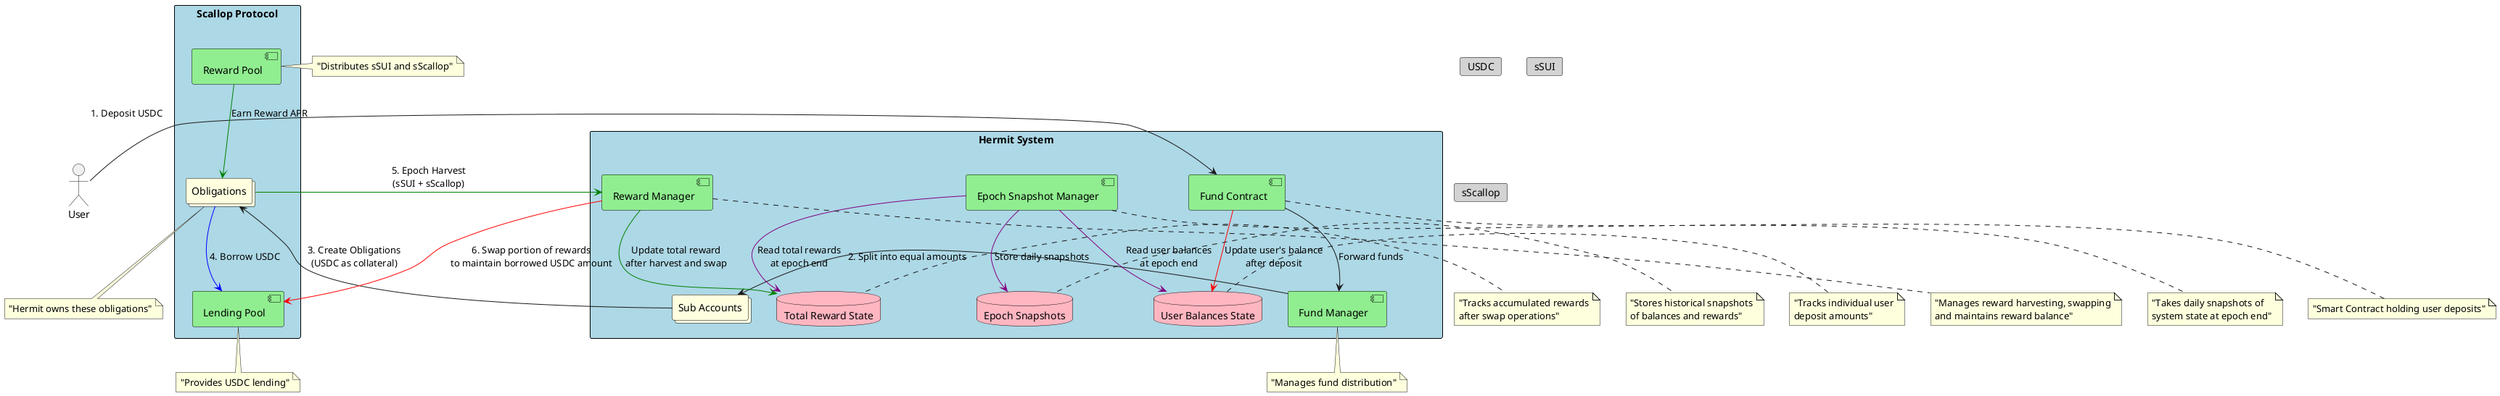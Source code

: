 @startuml Hermit System Architecture

' Define actors and components
actor "User" as user
rectangle "Hermit System" {
    component "Fund Contract" as fund
    component "Fund Manager" as fundManager
    component "Reward Manager" as rewardManager
    collections "Sub Accounts" as subAccounts
    component "Epoch Snapshot Manager" as snapshotManager
    database "Epoch Snapshots" as epochSnapshots
    
    ' Add total states
    database "Total Reward State" as totalReward
    database "User Balances State" as userBalances
}

rectangle "Scallop Protocol" {
    collections "Obligations" as obligations
    component "Lending Pool" as lendingPool
    component "Reward Pool" as rewardPool
}

' Define tokens and rewards
card "USDC" as usdc
card "sSUI" as ssui
card "sScallop" as sscallop

' Define relationships and flows
user -right-> fund : "1. Deposit USDC"
fund -[#red]-> userBalances : "Update user's balance\nafter deposit"
fund -down-> fundManager : "Forward funds"
fundManager -right-> subAccounts : "2. Split into equal amounts"
subAccounts -right-> obligations : "3. Create Obligations\n(USDC as collateral)"

obligations -[#blue]down-> lendingPool : "4. Borrow USDC"
rewardPool -[#green]-> obligations : "Earn Reward APR"

obligations -[#green]right-> rewardManager : "5. Epoch Harvest\n(sSUI + sScallop)"
rewardManager -[#red]down-> lendingPool : "6. Swap portion of rewards\nto maintain borrowed USDC amount"

' Add total reward update after harvest and swap
rewardManager -[#green]-> totalReward : "Update total reward\nafter harvest and swap"

' Add snapshot relationships
snapshotManager -[#purple]-> userBalances : "Read user balances\nat epoch end"
snapshotManager -[#purple]-> totalReward : "Read total rewards\nat epoch end"
snapshotManager -[#purple]-> epochSnapshots : "Store daily snapshots"

' Add notes
note bottom of fund : "Smart Contract holding user deposits"
note bottom of fundManager : "Manages fund distribution"
note bottom of rewardManager : "Manages reward harvesting, swapping\nand maintains reward balance"
note bottom of obligations : "Hermit owns these obligations"
note bottom of lendingPool : "Provides USDC lending"
note right of rewardPool : "Distributes sSUI and sScallop"
note right of totalReward : "Tracks accumulated rewards\nafter swap operations"
note right of userBalances : "Tracks individual user\ndeposit amounts"
note bottom of snapshotManager : "Takes daily snapshots of\nsystem state at epoch end"
note right of epochSnapshots : "Stores historical snapshots\nof balances and rewards"

' Style
skinparam rectangle {
    BackgroundColor LightBlue
    BorderColor Black
}

skinparam component {
    BackgroundColor LightGreen
    BorderColor Black
}

skinparam collections {
    BackgroundColor LightYellow
    BorderColor Black
}

skinparam card {
    BackgroundColor LightGray
    BorderColor Black
}

skinparam database {
    BackgroundColor LightPink
    BorderColor Black
}

' Arrow colors
skinparam arrow {
    Color Black
}

@enduml
